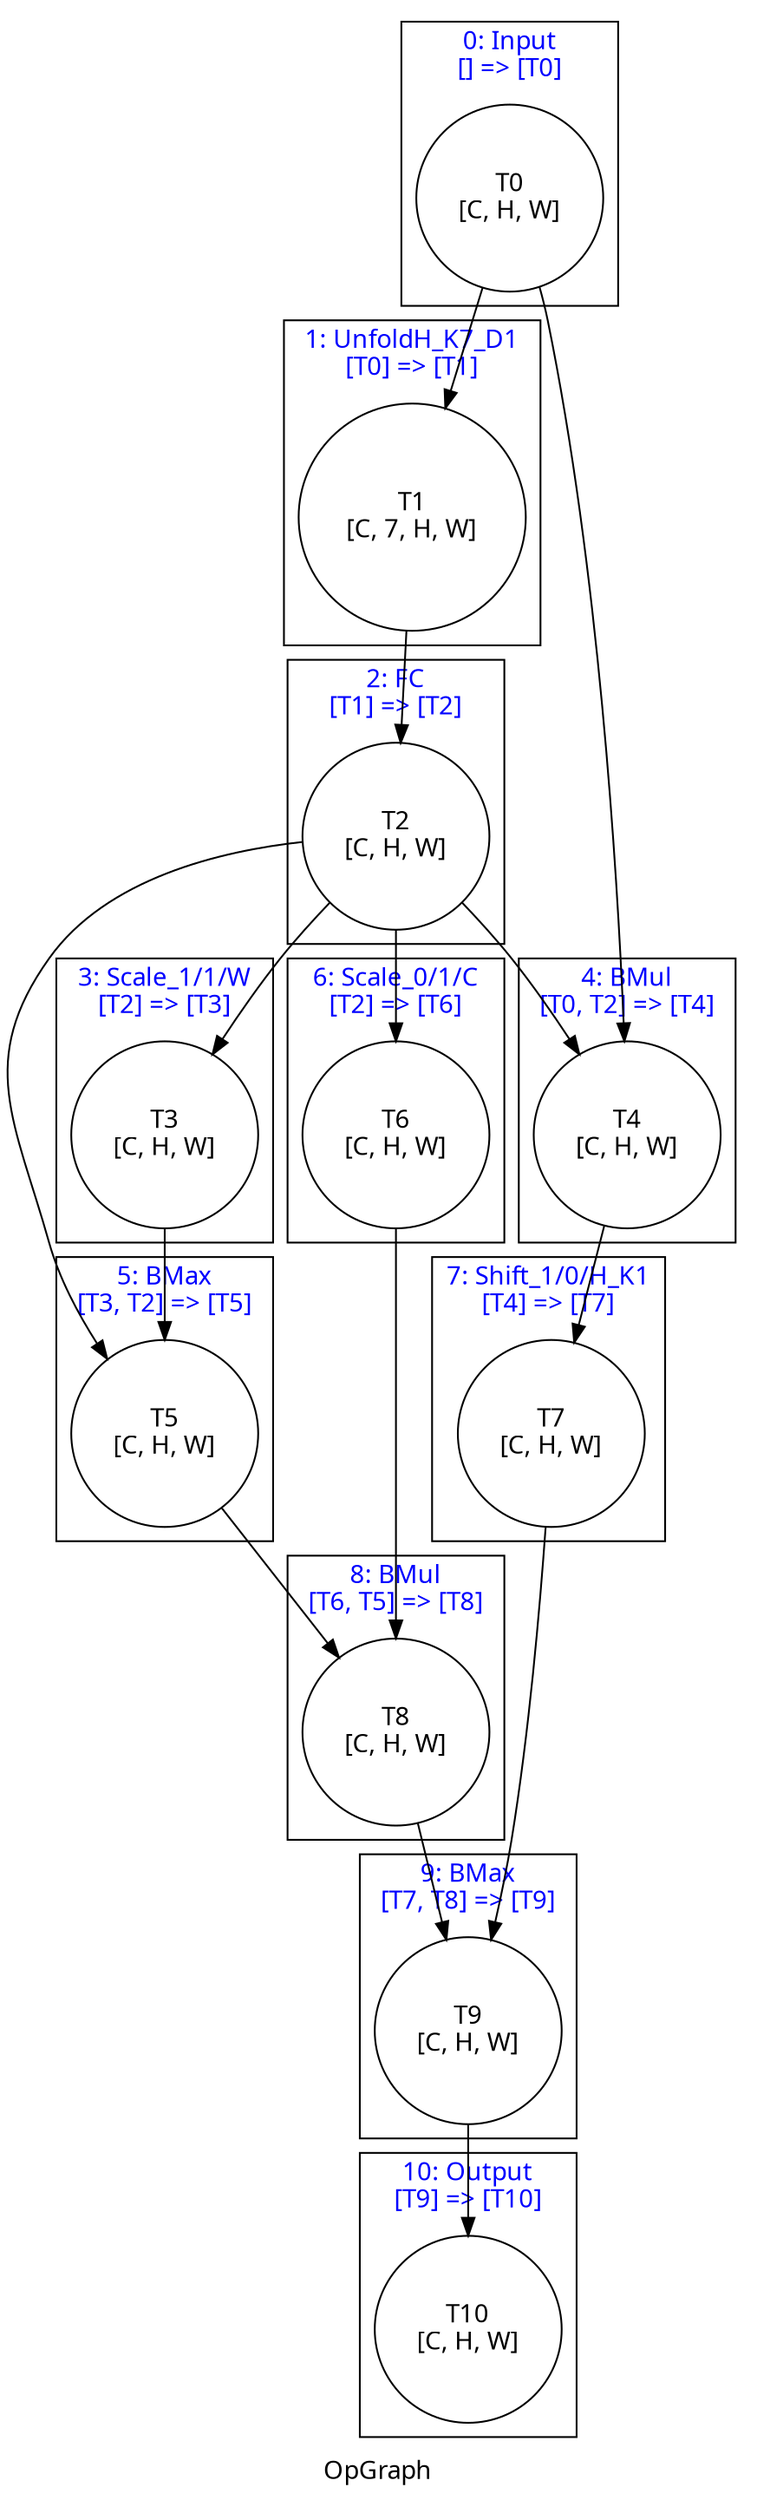 digraph OpGraph {
    label = "OpGraph"
    fontname = "Graphik";
    subgraph tensors {
        node [shape = circle, color = black, fontname = "Graphik"]
        t_0; t_1; t_2; t_3; t_4; t_5; t_6; t_7; t_8; t_9; t_10; 
    }
    subgraph cluster_0 {
        fontcolor = blue;
        label = "0: Input\n[] => [T0]";
        t_0 [label = "T0\n[C, H, W]"];
    }
    subgraph cluster_1 {
        fontcolor = blue;
        label = "1: UnfoldH_K7_D1\n[T0] => [T1]";
        t_1 [label = "T1\n[C, 7, H, W]"];
    }
    subgraph cluster_2 {
        fontcolor = blue;
        label = "2: FC\n[T1] => [T2]";
        t_2 [label = "T2\n[C, H, W]"];
    }
    subgraph cluster_3 {
        fontcolor = blue;
        label = "3: Scale_1/1/W\n[T2] => [T3]";
        t_3 [label = "T3\n[C, H, W]"];
    }
    subgraph cluster_4 {
        fontcolor = blue;
        label = "4: BMul\n[T0, T2] => [T4]";
        t_4 [label = "T4\n[C, H, W]"];
    }
    subgraph cluster_5 {
        fontcolor = blue;
        label = "5: BMax\n[T3, T2] => [T5]";
        t_5 [label = "T5\n[C, H, W]"];
    }
    subgraph cluster_6 {
        fontcolor = blue;
        label = "6: Scale_0/1/C\n[T2] => [T6]";
        t_6 [label = "T6\n[C, H, W]"];
    }
    subgraph cluster_7 {
        fontcolor = blue;
        label = "7: Shift_1/0/H_K1\n[T4] => [T7]";
        t_7 [label = "T7\n[C, H, W]"];
    }
    subgraph cluster_8 {
        fontcolor = blue;
        label = "8: BMul\n[T6, T5] => [T8]";
        t_8 [label = "T8\n[C, H, W]"];
    }
    subgraph cluster_9 {
        fontcolor = blue;
        label = "9: BMax\n[T7, T8] => [T9]";
        t_9 [label = "T9\n[C, H, W]"];
    }
    subgraph cluster_10 {
        fontcolor = blue;
        label = "10: Output\n[T9] => [T10]";
        t_10 [label = "T10\n[C, H, W]"];
    }
    t_0 -> t_1;
    t_0 -> t_4;
    t_1 -> t_2;
    t_2 -> t_3;
    t_2 -> t_4;
    t_2 -> t_5;
    t_2 -> t_6;
    t_3 -> t_5;
    t_4 -> t_7;
    t_5 -> t_8;
    t_6 -> t_8;
    t_7 -> t_9;
    t_8 -> t_9;
    t_9 -> t_10;
}

